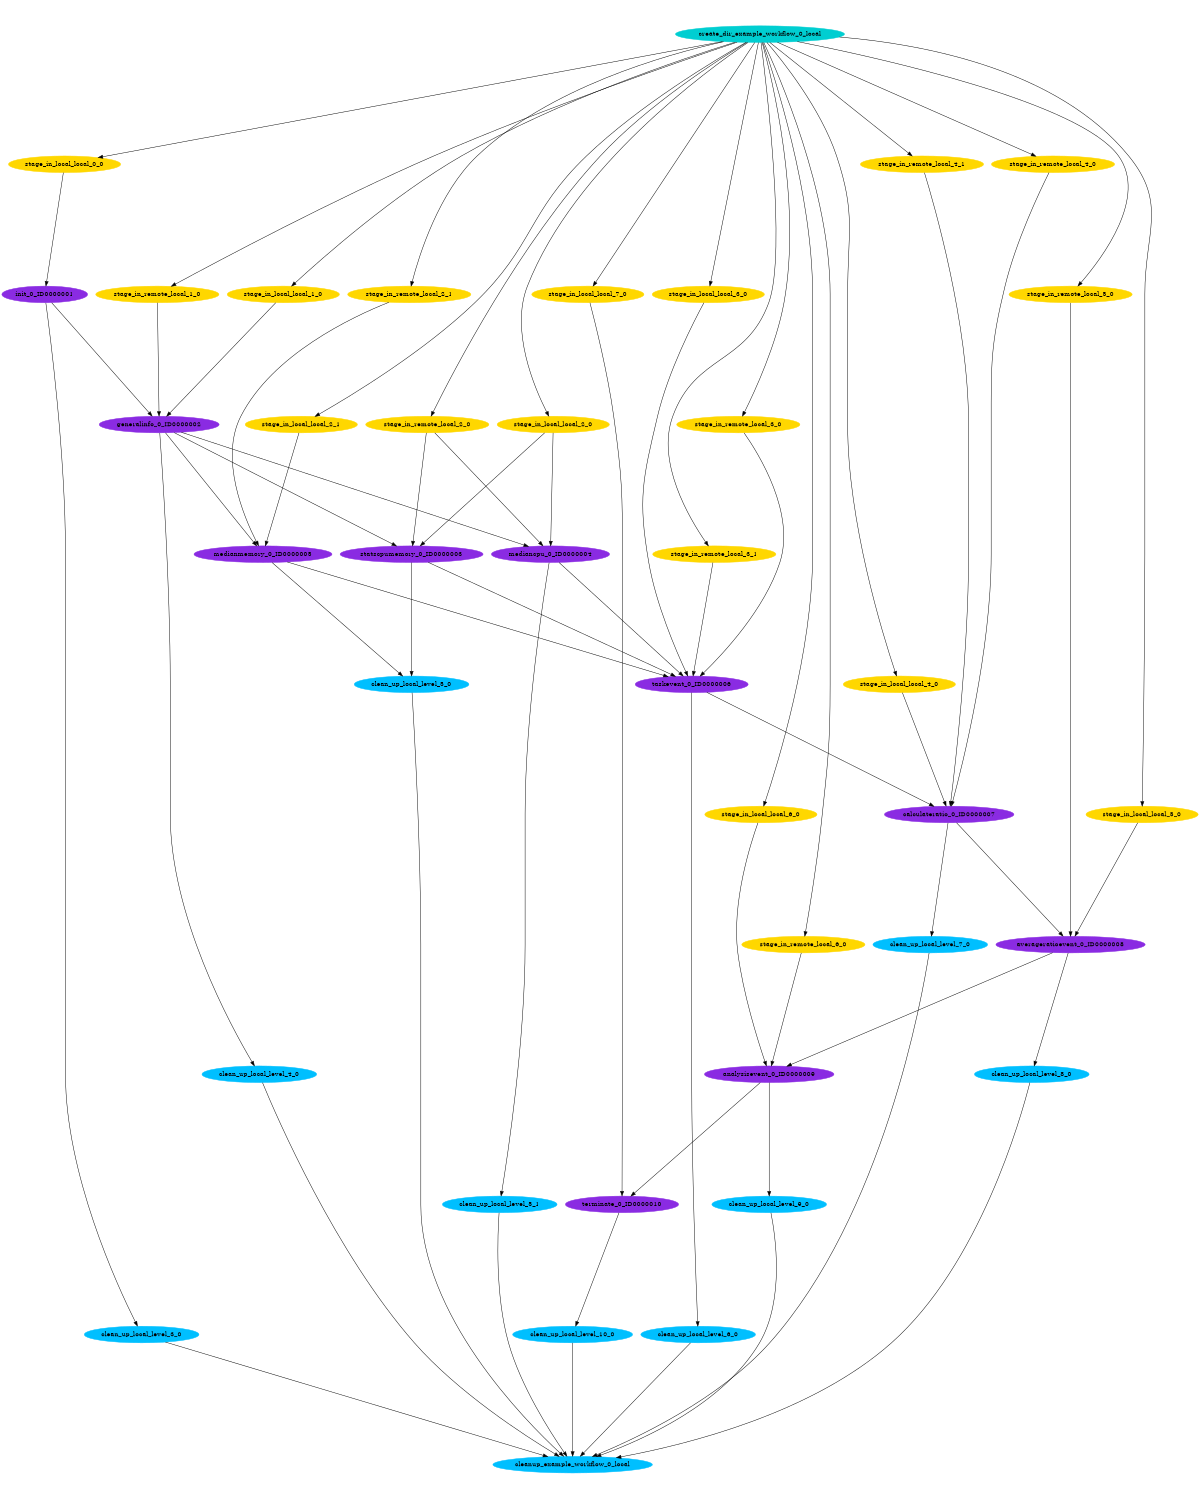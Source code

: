digraph E {
size="8.0,10.0"
ratio=fill
node [shape=ellipse]
edge [arrowhead=normal, arrowsize=1.0]
	"clean_up_local_level_4_0" [color=deepskyblue,style=filled,label="clean_up_local_level_4_0"]
	"clean_up_local_level_10_0" [color=deepskyblue,style=filled,label="clean_up_local_level_10_0"]
	"stage_in_remote_local_5_0" [color=gold,style=filled,label="stage_in_remote_local_5_0"]
	"taskevent_0_ID0000006" [color=blueviolet,style=filled,label="taskevent_0_ID0000006"]
	"stage_in_local_local_4_0" [color=gold,style=filled,label="stage_in_local_local_4_0"]
	"clean_up_local_level_6_0" [color=deepskyblue,style=filled,label="clean_up_local_level_6_0"]
	"clean_up_local_level_5_0" [color=deepskyblue,style=filled,label="clean_up_local_level_5_0"]
	"clean_up_local_level_5_1" [color=deepskyblue,style=filled,label="clean_up_local_level_5_1"]
	"calculateratio_0_ID0000007" [color=blueviolet,style=filled,label="calculateratio_0_ID0000007"]
	"create_dir_example_workflow_0_local" [color=darkturquoise,style=filled,label="create_dir_example_workflow_0_local"]
	"stage_in_local_local_0_0" [color=gold,style=filled,label="stage_in_local_local_0_0"]
	"stage_in_local_local_6_0" [color=gold,style=filled,label="stage_in_local_local_6_0"]
	"stage_in_remote_local_2_1" [color=gold,style=filled,label="stage_in_remote_local_2_1"]
	"init_0_ID0000001" [color=blueviolet,style=filled,label="init_0_ID0000001"]
	"clean_up_local_level_7_0" [color=deepskyblue,style=filled,label="clean_up_local_level_7_0"]
	"stage_in_local_local_2_0" [color=gold,style=filled,label="stage_in_local_local_2_0"]
	"stage_in_local_local_2_1" [color=gold,style=filled,label="stage_in_local_local_2_1"]
	"clean_up_local_level_9_0" [color=deepskyblue,style=filled,label="clean_up_local_level_9_0"]
	"stage_in_remote_local_1_0" [color=gold,style=filled,label="stage_in_remote_local_1_0"]
	"stage_in_local_local_3_0" [color=gold,style=filled,label="stage_in_local_local_3_0"]
	"stage_in_local_local_5_0" [color=gold,style=filled,label="stage_in_local_local_5_0"]
	"mediancpu_0_ID0000004" [color=blueviolet,style=filled,label="mediancpu_0_ID0000004"]
	"statscpumemory_0_ID0000003" [color=blueviolet,style=filled,label="statscpumemory_0_ID0000003"]
	"clean_up_local_level_3_0" [color=deepskyblue,style=filled,label="clean_up_local_level_3_0"]
	"clean_up_local_level_8_0" [color=deepskyblue,style=filled,label="clean_up_local_level_8_0"]
	"stage_in_local_local_7_0" [color=gold,style=filled,label="stage_in_local_local_7_0"]
	"stage_in_local_local_1_0" [color=gold,style=filled,label="stage_in_local_local_1_0"]
	"stage_in_remote_local_4_1" [color=gold,style=filled,label="stage_in_remote_local_4_1"]
	"cleanup_example_workflow_0_local" [color=deepskyblue,style=filled,label="cleanup_example_workflow_0_local"]
	"terminate_0_ID0000010" [color=blueviolet,style=filled,label="terminate_0_ID0000010"]
	"generalinfo_0_ID0000002" [color=blueviolet,style=filled,label="generalinfo_0_ID0000002"]
	"averageratioevent_0_ID0000008" [color=blueviolet,style=filled,label="averageratioevent_0_ID0000008"]
	"stage_in_remote_local_4_0" [color=gold,style=filled,label="stage_in_remote_local_4_0"]
	"analysisevent_0_ID0000009" [color=blueviolet,style=filled,label="analysisevent_0_ID0000009"]
	"stage_in_remote_local_2_0" [color=gold,style=filled,label="stage_in_remote_local_2_0"]
	"medianmemory_0_ID0000005" [color=blueviolet,style=filled,label="medianmemory_0_ID0000005"]
	"stage_in_remote_local_3_1" [color=gold,style=filled,label="stage_in_remote_local_3_1"]
	"stage_in_remote_local_6_0" [color=gold,style=filled,label="stage_in_remote_local_6_0"]
	"stage_in_remote_local_3_0" [color=gold,style=filled,label="stage_in_remote_local_3_0"]

	"clean_up_local_level_4_0" -> "cleanup_example_workflow_0_local"
	"clean_up_local_level_10_0" -> "cleanup_example_workflow_0_local"
	"stage_in_remote_local_5_0" -> "averageratioevent_0_ID0000008"
	"taskevent_0_ID0000006" -> "clean_up_local_level_6_0"
	"taskevent_0_ID0000006" -> "calculateratio_0_ID0000007"
	"stage_in_local_local_4_0" -> "calculateratio_0_ID0000007"
	"clean_up_local_level_6_0" -> "cleanup_example_workflow_0_local"
	"clean_up_local_level_5_0" -> "cleanup_example_workflow_0_local"
	"clean_up_local_level_5_1" -> "cleanup_example_workflow_0_local"
	"calculateratio_0_ID0000007" -> "clean_up_local_level_7_0"
	"calculateratio_0_ID0000007" -> "averageratioevent_0_ID0000008"
	"create_dir_example_workflow_0_local" -> "stage_in_local_local_0_0"
	"create_dir_example_workflow_0_local" -> "stage_in_local_local_6_0"
	"create_dir_example_workflow_0_local" -> "stage_in_remote_local_2_1"
	"create_dir_example_workflow_0_local" -> "stage_in_remote_local_5_0"
	"create_dir_example_workflow_0_local" -> "stage_in_local_local_2_0"
	"create_dir_example_workflow_0_local" -> "stage_in_local_local_2_1"
	"create_dir_example_workflow_0_local" -> "stage_in_remote_local_1_0"
	"create_dir_example_workflow_0_local" -> "stage_in_local_local_3_0"
	"create_dir_example_workflow_0_local" -> "stage_in_local_local_5_0"
	"create_dir_example_workflow_0_local" -> "stage_in_local_local_4_0"
	"create_dir_example_workflow_0_local" -> "stage_in_local_local_7_0"
	"create_dir_example_workflow_0_local" -> "stage_in_local_local_1_0"
	"create_dir_example_workflow_0_local" -> "stage_in_remote_local_4_1"
	"create_dir_example_workflow_0_local" -> "stage_in_remote_local_4_0"
	"create_dir_example_workflow_0_local" -> "stage_in_remote_local_2_0"
	"create_dir_example_workflow_0_local" -> "stage_in_remote_local_3_1"
	"create_dir_example_workflow_0_local" -> "stage_in_remote_local_3_0"
	"create_dir_example_workflow_0_local" -> "stage_in_remote_local_6_0"
	"stage_in_local_local_0_0" -> "init_0_ID0000001"
	"stage_in_local_local_6_0" -> "analysisevent_0_ID0000009"
	"stage_in_remote_local_2_1" -> "medianmemory_0_ID0000005"
	"init_0_ID0000001" -> "clean_up_local_level_3_0"
	"init_0_ID0000001" -> "generalinfo_0_ID0000002"
	"clean_up_local_level_7_0" -> "cleanup_example_workflow_0_local"
	"stage_in_local_local_2_0" -> "statscpumemory_0_ID0000003"
	"stage_in_local_local_2_0" -> "mediancpu_0_ID0000004"
	"stage_in_local_local_2_1" -> "medianmemory_0_ID0000005"
	"clean_up_local_level_9_0" -> "cleanup_example_workflow_0_local"
	"stage_in_remote_local_1_0" -> "generalinfo_0_ID0000002"
	"stage_in_local_local_3_0" -> "taskevent_0_ID0000006"
	"stage_in_local_local_5_0" -> "averageratioevent_0_ID0000008"
	"mediancpu_0_ID0000004" -> "taskevent_0_ID0000006"
	"mediancpu_0_ID0000004" -> "clean_up_local_level_5_1"
	"statscpumemory_0_ID0000003" -> "taskevent_0_ID0000006"
	"statscpumemory_0_ID0000003" -> "clean_up_local_level_5_0"
	"clean_up_local_level_3_0" -> "cleanup_example_workflow_0_local"
	"clean_up_local_level_8_0" -> "cleanup_example_workflow_0_local"
	"stage_in_local_local_7_0" -> "terminate_0_ID0000010"
	"stage_in_local_local_1_0" -> "generalinfo_0_ID0000002"
	"stage_in_remote_local_4_1" -> "calculateratio_0_ID0000007"
	"terminate_0_ID0000010" -> "clean_up_local_level_10_0"
	"generalinfo_0_ID0000002" -> "clean_up_local_level_4_0"
	"generalinfo_0_ID0000002" -> "statscpumemory_0_ID0000003"
	"generalinfo_0_ID0000002" -> "medianmemory_0_ID0000005"
	"generalinfo_0_ID0000002" -> "mediancpu_0_ID0000004"
	"averageratioevent_0_ID0000008" -> "clean_up_local_level_8_0"
	"averageratioevent_0_ID0000008" -> "analysisevent_0_ID0000009"
	"stage_in_remote_local_4_0" -> "calculateratio_0_ID0000007"
	"analysisevent_0_ID0000009" -> "terminate_0_ID0000010"
	"analysisevent_0_ID0000009" -> "clean_up_local_level_9_0"
	"stage_in_remote_local_2_0" -> "statscpumemory_0_ID0000003"
	"stage_in_remote_local_2_0" -> "mediancpu_0_ID0000004"
	"medianmemory_0_ID0000005" -> "taskevent_0_ID0000006"
	"medianmemory_0_ID0000005" -> "clean_up_local_level_5_0"
	"stage_in_remote_local_3_1" -> "taskevent_0_ID0000006"
	"stage_in_remote_local_6_0" -> "analysisevent_0_ID0000009"
	"stage_in_remote_local_3_0" -> "taskevent_0_ID0000006"
}
